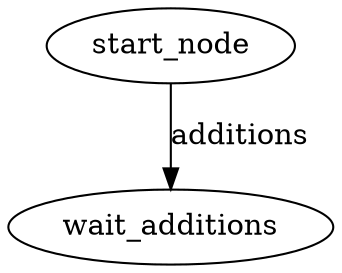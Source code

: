 digraph {
    0 [ label = "start_node" ]
    1 [ label = "wait_additions" ]
    0 -> 1 [ label = "additions" ]
}
